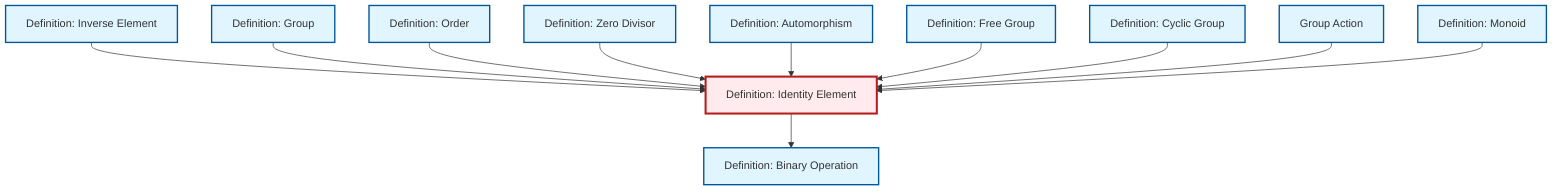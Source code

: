 graph TD
    classDef definition fill:#e1f5fe,stroke:#01579b,stroke-width:2px
    classDef theorem fill:#f3e5f5,stroke:#4a148c,stroke-width:2px
    classDef axiom fill:#fff3e0,stroke:#e65100,stroke-width:2px
    classDef example fill:#e8f5e9,stroke:#1b5e20,stroke-width:2px
    classDef current fill:#ffebee,stroke:#b71c1c,stroke-width:3px
    def-free-group["Definition: Free Group"]:::definition
    def-group["Definition: Group"]:::definition
    def-monoid["Definition: Monoid"]:::definition
    def-group-action["Group Action"]:::definition
    def-binary-operation["Definition: Binary Operation"]:::definition
    def-cyclic-group["Definition: Cyclic Group"]:::definition
    def-inverse-element["Definition: Inverse Element"]:::definition
    def-zero-divisor["Definition: Zero Divisor"]:::definition
    def-automorphism["Definition: Automorphism"]:::definition
    def-order["Definition: Order"]:::definition
    def-identity-element["Definition: Identity Element"]:::definition
    def-inverse-element --> def-identity-element
    def-group --> def-identity-element
    def-order --> def-identity-element
    def-zero-divisor --> def-identity-element
    def-automorphism --> def-identity-element
    def-free-group --> def-identity-element
    def-identity-element --> def-binary-operation
    def-cyclic-group --> def-identity-element
    def-group-action --> def-identity-element
    def-monoid --> def-identity-element
    class def-identity-element current